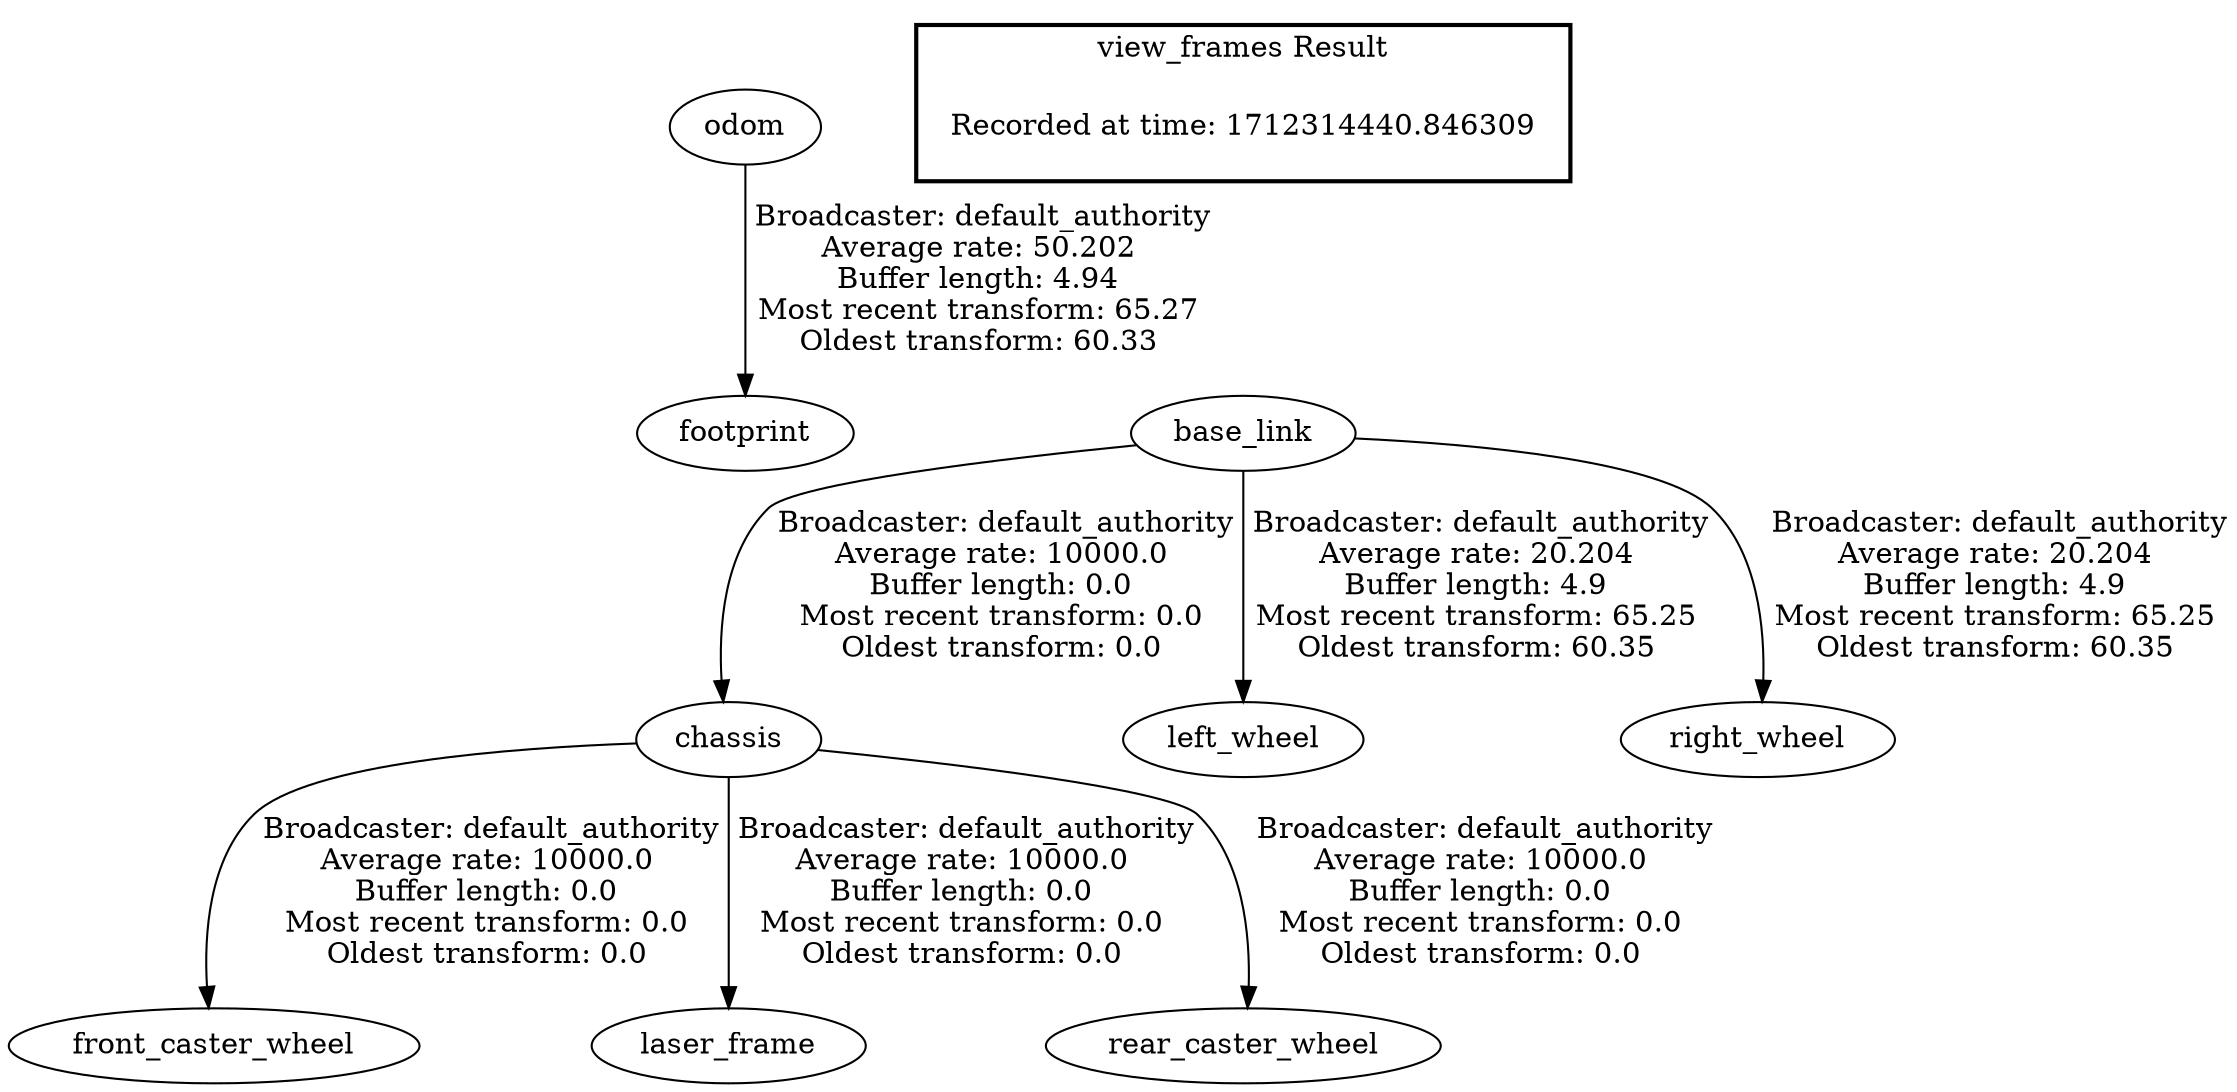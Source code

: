 digraph G {
"odom" -> "footprint"[label=" Broadcaster: default_authority\nAverage rate: 50.202\nBuffer length: 4.94\nMost recent transform: 65.27\nOldest transform: 60.33\n"];
"base_link" -> "chassis"[label=" Broadcaster: default_authority\nAverage rate: 10000.0\nBuffer length: 0.0\nMost recent transform: 0.0\nOldest transform: 0.0\n"];
"chassis" -> "front_caster_wheel"[label=" Broadcaster: default_authority\nAverage rate: 10000.0\nBuffer length: 0.0\nMost recent transform: 0.0\nOldest transform: 0.0\n"];
"chassis" -> "laser_frame"[label=" Broadcaster: default_authority\nAverage rate: 10000.0\nBuffer length: 0.0\nMost recent transform: 0.0\nOldest transform: 0.0\n"];
"chassis" -> "rear_caster_wheel"[label=" Broadcaster: default_authority\nAverage rate: 10000.0\nBuffer length: 0.0\nMost recent transform: 0.0\nOldest transform: 0.0\n"];
"base_link" -> "left_wheel"[label=" Broadcaster: default_authority\nAverage rate: 20.204\nBuffer length: 4.9\nMost recent transform: 65.25\nOldest transform: 60.35\n"];
"base_link" -> "right_wheel"[label=" Broadcaster: default_authority\nAverage rate: 20.204\nBuffer length: 4.9\nMost recent transform: 65.25\nOldest transform: 60.35\n"];
edge [style=invis];
 subgraph cluster_legend { style=bold; color=black; label ="view_frames Result";
"Recorded at time: 1712314440.846309"[ shape=plaintext ] ;
}->"base_link";
}